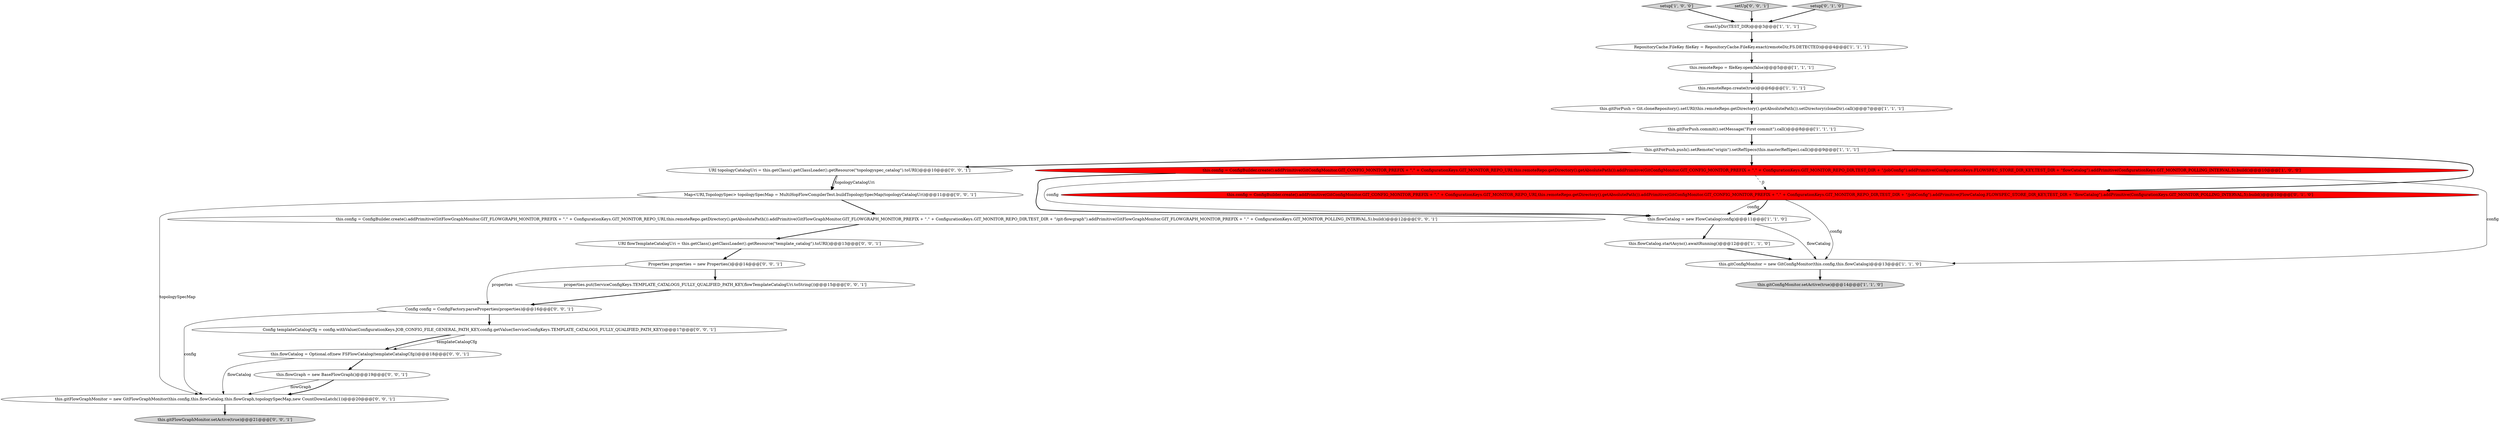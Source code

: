 digraph {
17 [style = filled, label = "properties.put(ServiceConfigKeys.TEMPLATE_CATALOGS_FULLY_QUALIFIED_PATH_KEY,flowTemplateCatalogUri.toString())@@@15@@@['0', '0', '1']", fillcolor = white, shape = ellipse image = "AAA0AAABBB3BBB"];
23 [style = filled, label = "this.gitFlowGraphMonitor = new GitFlowGraphMonitor(this.config,this.flowCatalog,this.flowGraph,topologySpecMap,new CountDownLatch(1))@@@20@@@['0', '0', '1']", fillcolor = white, shape = ellipse image = "AAA0AAABBB3BBB"];
25 [style = filled, label = "Config templateCatalogCfg = config.withValue(ConfigurationKeys.JOB_CONFIG_FILE_GENERAL_PATH_KEY,config.getValue(ServiceConfigKeys.TEMPLATE_CATALOGS_FULLY_QUALIFIED_PATH_KEY))@@@17@@@['0', '0', '1']", fillcolor = white, shape = ellipse image = "AAA0AAABBB3BBB"];
22 [style = filled, label = "URI flowTemplateCatalogUri = this.getClass().getClassLoader().getResource(\"template_catalog\").toURI()@@@13@@@['0', '0', '1']", fillcolor = white, shape = ellipse image = "AAA0AAABBB3BBB"];
26 [style = filled, label = "Properties properties = new Properties()@@@14@@@['0', '0', '1']", fillcolor = white, shape = ellipse image = "AAA0AAABBB3BBB"];
8 [style = filled, label = "this.config = ConfigBuilder.create().addPrimitive(GitConfigMonitor.GIT_CONFIG_MONITOR_PREFIX + \".\" + ConfigurationKeys.GIT_MONITOR_REPO_URI,this.remoteRepo.getDirectory().getAbsolutePath()).addPrimitive(GitConfigMonitor.GIT_CONFIG_MONITOR_PREFIX + \".\" + ConfigurationKeys.GIT_MONITOR_REPO_DIR,TEST_DIR + \"/jobConfig\").addPrimitive(ConfigurationKeys.FLOWSPEC_STORE_DIR_KEY,TEST_DIR + \"flowCatalog\").addPrimitive(ConfigurationKeys.GIT_MONITOR_POLLING_INTERVAL,5).build()@@@10@@@['1', '0', '0']", fillcolor = red, shape = ellipse image = "AAA1AAABBB1BBB"];
15 [style = filled, label = "Map<URI,TopologySpec> topologySpecMap = MultiHopFlowCompilerTest.buildTopologySpecMap(topologyCatalogUri)@@@11@@@['0', '0', '1']", fillcolor = white, shape = ellipse image = "AAA0AAABBB3BBB"];
9 [style = filled, label = "this.gitForPush.commit().setMessage(\"First commit\").call()@@@8@@@['1', '1', '1']", fillcolor = white, shape = ellipse image = "AAA0AAABBB1BBB"];
19 [style = filled, label = "this.flowGraph = new BaseFlowGraph()@@@19@@@['0', '0', '1']", fillcolor = white, shape = ellipse image = "AAA0AAABBB3BBB"];
0 [style = filled, label = "this.flowCatalog.startAsync().awaitRunning()@@@12@@@['1', '1', '0']", fillcolor = white, shape = ellipse image = "AAA0AAABBB1BBB"];
6 [style = filled, label = "this.flowCatalog = new FlowCatalog(config)@@@11@@@['1', '1', '0']", fillcolor = white, shape = ellipse image = "AAA0AAABBB1BBB"];
4 [style = filled, label = "this.gitConfigMonitor.setActive(true)@@@14@@@['1', '1', '0']", fillcolor = lightgray, shape = ellipse image = "AAA0AAABBB1BBB"];
27 [style = filled, label = "Config config = ConfigFactory.parseProperties(properties)@@@16@@@['0', '0', '1']", fillcolor = white, shape = ellipse image = "AAA0AAABBB3BBB"];
1 [style = filled, label = "setup['1', '0', '0']", fillcolor = lightgray, shape = diamond image = "AAA0AAABBB1BBB"];
16 [style = filled, label = "URI topologyCatalogUri = this.getClass().getClassLoader().getResource(\"topologyspec_catalog\").toURI()@@@10@@@['0', '0', '1']", fillcolor = white, shape = ellipse image = "AAA0AAABBB3BBB"];
5 [style = filled, label = "this.remoteRepo = fileKey.open(false)@@@5@@@['1', '1', '1']", fillcolor = white, shape = ellipse image = "AAA0AAABBB1BBB"];
2 [style = filled, label = "cleanUpDir(TEST_DIR)@@@3@@@['1', '1', '1']", fillcolor = white, shape = ellipse image = "AAA0AAABBB1BBB"];
10 [style = filled, label = "this.gitConfigMonitor = new GitConfigMonitor(this.config,this.flowCatalog)@@@13@@@['1', '1', '0']", fillcolor = white, shape = ellipse image = "AAA0AAABBB1BBB"];
18 [style = filled, label = "this.gitFlowGraphMonitor.setActive(true)@@@21@@@['0', '0', '1']", fillcolor = lightgray, shape = ellipse image = "AAA0AAABBB3BBB"];
7 [style = filled, label = "RepositoryCache.FileKey fileKey = RepositoryCache.FileKey.exact(remoteDir,FS.DETECTED)@@@4@@@['1', '1', '1']", fillcolor = white, shape = ellipse image = "AAA0AAABBB1BBB"];
20 [style = filled, label = "setUp['0', '0', '1']", fillcolor = lightgray, shape = diamond image = "AAA0AAABBB3BBB"];
14 [style = filled, label = "setup['0', '1', '0']", fillcolor = lightgray, shape = diamond image = "AAA0AAABBB2BBB"];
13 [style = filled, label = "this.config = ConfigBuilder.create().addPrimitive(GitConfigMonitor.GIT_CONFIG_MONITOR_PREFIX + \".\" + ConfigurationKeys.GIT_MONITOR_REPO_URI,this.remoteRepo.getDirectory().getAbsolutePath()).addPrimitive(GitConfigMonitor.GIT_CONFIG_MONITOR_PREFIX + \".\" + ConfigurationKeys.GIT_MONITOR_REPO_DIR,TEST_DIR + \"/jobConfig\").addPrimitive(FlowCatalog.FLOWSPEC_STORE_DIR_KEY,TEST_DIR + \"flowCatalog\").addPrimitive(ConfigurationKeys.GIT_MONITOR_POLLING_INTERVAL,5).build()@@@10@@@['0', '1', '0']", fillcolor = red, shape = ellipse image = "AAA1AAABBB2BBB"];
24 [style = filled, label = "this.flowCatalog = Optional.of(new FSFlowCatalog(templateCatalogCfg))@@@18@@@['0', '0', '1']", fillcolor = white, shape = ellipse image = "AAA0AAABBB3BBB"];
3 [style = filled, label = "this.remoteRepo.create(true)@@@6@@@['1', '1', '1']", fillcolor = white, shape = ellipse image = "AAA0AAABBB1BBB"];
21 [style = filled, label = "this.config = ConfigBuilder.create().addPrimitive(GitFlowGraphMonitor.GIT_FLOWGRAPH_MONITOR_PREFIX + \".\" + ConfigurationKeys.GIT_MONITOR_REPO_URI,this.remoteRepo.getDirectory().getAbsolutePath()).addPrimitive(GitFlowGraphMonitor.GIT_FLOWGRAPH_MONITOR_PREFIX + \".\" + ConfigurationKeys.GIT_MONITOR_REPO_DIR,TEST_DIR + \"/git-flowgraph\").addPrimitive(GitFlowGraphMonitor.GIT_FLOWGRAPH_MONITOR_PREFIX + \".\" + ConfigurationKeys.GIT_MONITOR_POLLING_INTERVAL,5).build()@@@12@@@['0', '0', '1']", fillcolor = white, shape = ellipse image = "AAA0AAABBB3BBB"];
11 [style = filled, label = "this.gitForPush = Git.cloneRepository().setURI(this.remoteRepo.getDirectory().getAbsolutePath()).setDirectory(cloneDir).call()@@@7@@@['1', '1', '1']", fillcolor = white, shape = ellipse image = "AAA0AAABBB1BBB"];
12 [style = filled, label = "this.gitForPush.push().setRemote(\"origin\").setRefSpecs(this.masterRefSpec).call()@@@9@@@['1', '1', '1']", fillcolor = white, shape = ellipse image = "AAA0AAABBB1BBB"];
5->3 [style = bold, label=""];
22->26 [style = bold, label=""];
16->15 [style = bold, label=""];
13->6 [style = solid, label="config"];
24->19 [style = bold, label=""];
26->17 [style = bold, label=""];
15->21 [style = bold, label=""];
27->23 [style = solid, label="config"];
24->23 [style = solid, label="flowCatalog"];
3->11 [style = bold, label=""];
19->23 [style = solid, label="flowGraph"];
15->23 [style = solid, label="topologySpecMap"];
8->6 [style = bold, label=""];
6->0 [style = bold, label=""];
12->16 [style = bold, label=""];
25->24 [style = solid, label="templateCatalogCfg"];
11->9 [style = bold, label=""];
8->13 [style = dashed, label="0"];
16->15 [style = solid, label="topologyCatalogUri"];
20->2 [style = bold, label=""];
12->13 [style = bold, label=""];
25->24 [style = bold, label=""];
7->5 [style = bold, label=""];
0->10 [style = bold, label=""];
13->10 [style = solid, label="config"];
8->10 [style = solid, label="config"];
21->22 [style = bold, label=""];
6->10 [style = solid, label="flowCatalog"];
12->8 [style = bold, label=""];
19->23 [style = bold, label=""];
8->6 [style = solid, label="config"];
10->4 [style = bold, label=""];
1->2 [style = bold, label=""];
14->2 [style = bold, label=""];
9->12 [style = bold, label=""];
2->7 [style = bold, label=""];
13->6 [style = bold, label=""];
17->27 [style = bold, label=""];
27->25 [style = bold, label=""];
23->18 [style = bold, label=""];
26->27 [style = solid, label="properties"];
}
